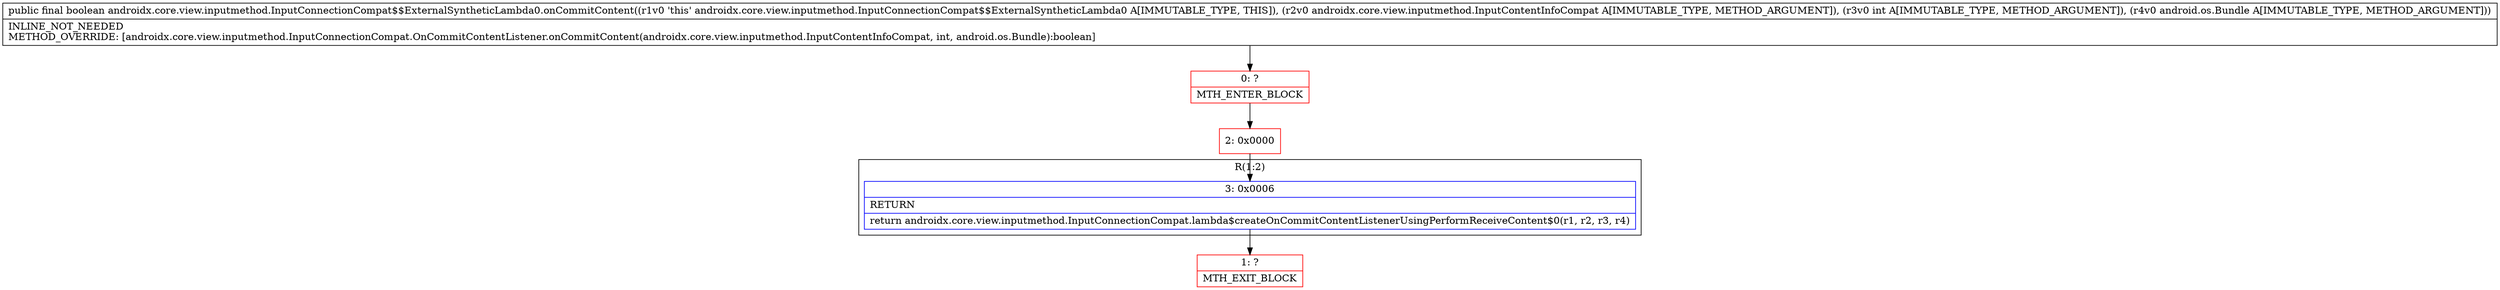 digraph "CFG forandroidx.core.view.inputmethod.InputConnectionCompat$$ExternalSyntheticLambda0.onCommitContent(Landroidx\/core\/view\/inputmethod\/InputContentInfoCompat;ILandroid\/os\/Bundle;)Z" {
subgraph cluster_Region_632333548 {
label = "R(1:2)";
node [shape=record,color=blue];
Node_3 [shape=record,label="{3\:\ 0x0006|RETURN\l|return androidx.core.view.inputmethod.InputConnectionCompat.lambda$createOnCommitContentListenerUsingPerformReceiveContent$0(r1, r2, r3, r4)\l}"];
}
Node_0 [shape=record,color=red,label="{0\:\ ?|MTH_ENTER_BLOCK\l}"];
Node_2 [shape=record,color=red,label="{2\:\ 0x0000}"];
Node_1 [shape=record,color=red,label="{1\:\ ?|MTH_EXIT_BLOCK\l}"];
MethodNode[shape=record,label="{public final boolean androidx.core.view.inputmethod.InputConnectionCompat$$ExternalSyntheticLambda0.onCommitContent((r1v0 'this' androidx.core.view.inputmethod.InputConnectionCompat$$ExternalSyntheticLambda0 A[IMMUTABLE_TYPE, THIS]), (r2v0 androidx.core.view.inputmethod.InputContentInfoCompat A[IMMUTABLE_TYPE, METHOD_ARGUMENT]), (r3v0 int A[IMMUTABLE_TYPE, METHOD_ARGUMENT]), (r4v0 android.os.Bundle A[IMMUTABLE_TYPE, METHOD_ARGUMENT]))  | INLINE_NOT_NEEDED\lMETHOD_OVERRIDE: [androidx.core.view.inputmethod.InputConnectionCompat.OnCommitContentListener.onCommitContent(androidx.core.view.inputmethod.InputContentInfoCompat, int, android.os.Bundle):boolean]\l}"];
MethodNode -> Node_0;Node_3 -> Node_1;
Node_0 -> Node_2;
Node_2 -> Node_3;
}

